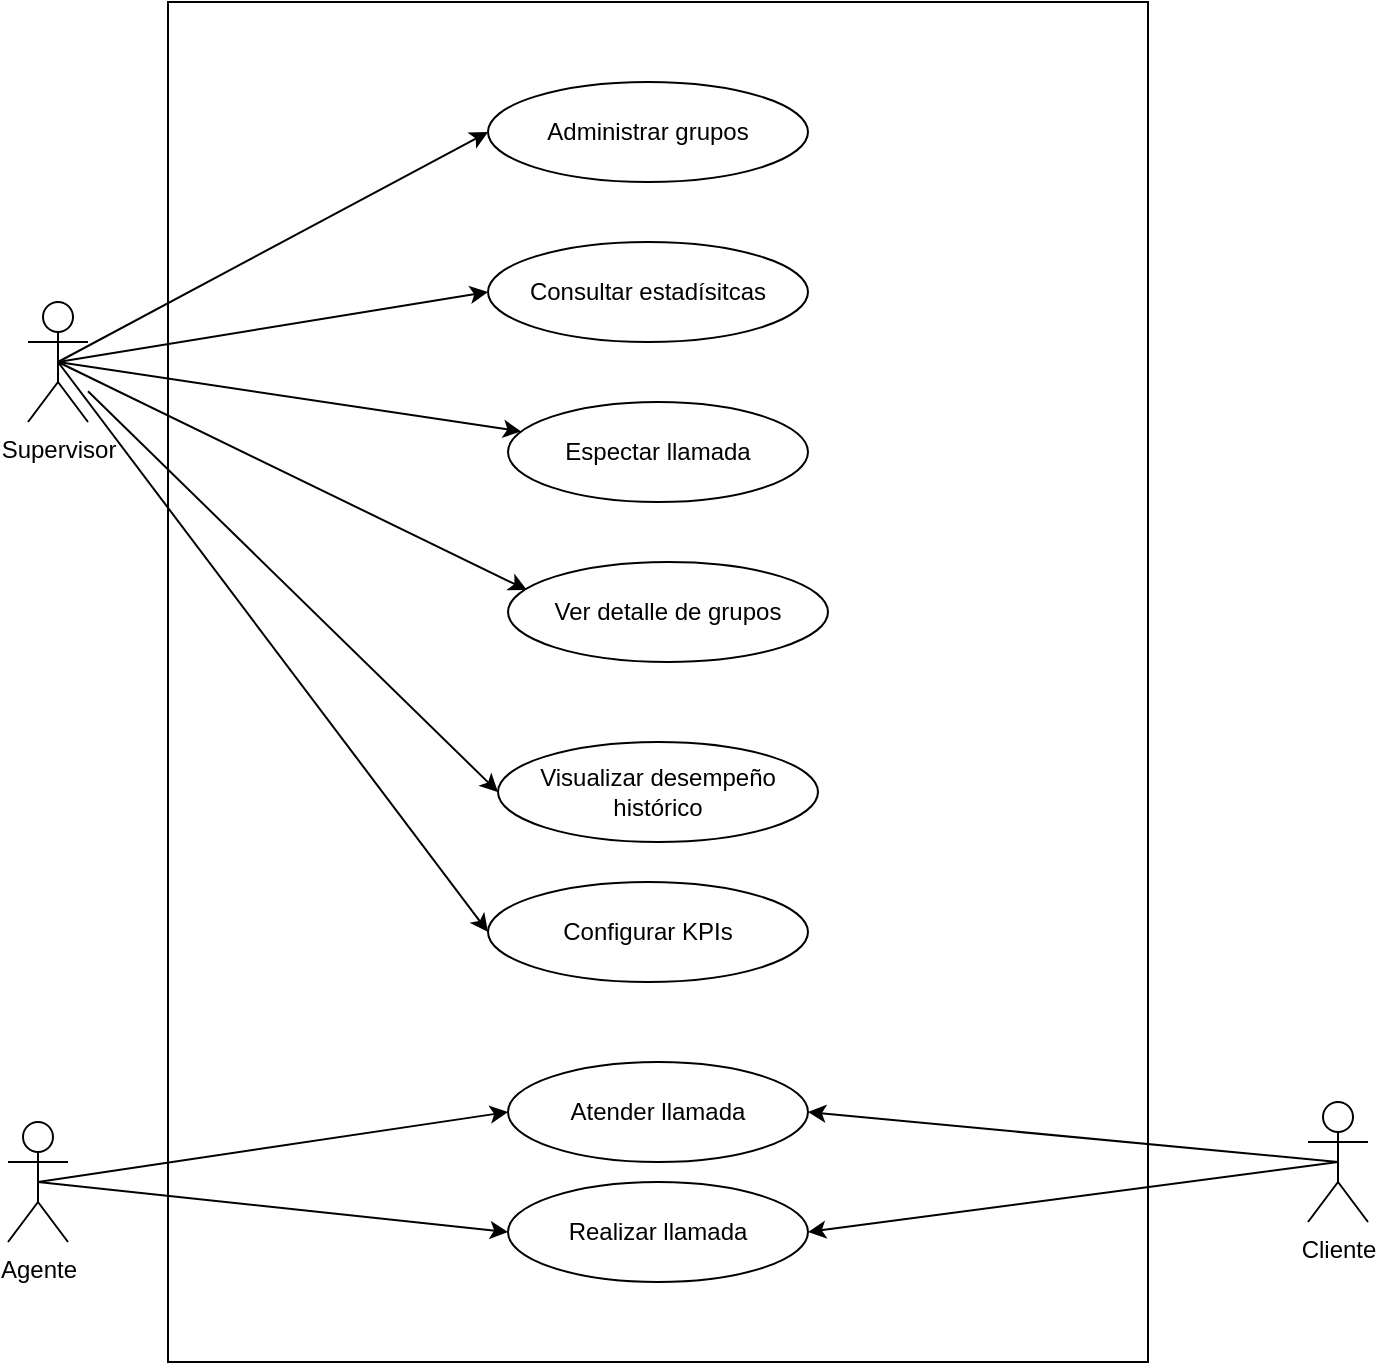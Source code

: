 <mxfile>
    <diagram id="gZ3m0GKaW9vZeY3ZeipH" name="Page-1">
        <mxGraphModel dx="1228" dy="730" grid="1" gridSize="10" guides="1" tooltips="1" connect="1" arrows="1" fold="1" page="1" pageScale="1" pageWidth="827" pageHeight="1169" math="0" shadow="0">
            <root>
                <mxCell id="0"/>
                <mxCell id="1" parent="0"/>
                <mxCell id="2" value="" style="whiteSpace=wrap;html=1;" vertex="1" parent="1">
                    <mxGeometry x="140" y="780" width="490" height="680" as="geometry"/>
                </mxCell>
                <mxCell id="3" style="edgeStyle=none;html=1;exitX=0.5;exitY=0.5;exitDx=0;exitDy=0;exitPerimeter=0;entryX=0;entryY=0.5;entryDx=0;entryDy=0;" edge="1" parent="1" source="5" target="12">
                    <mxGeometry relative="1" as="geometry"/>
                </mxCell>
                <mxCell id="4" style="edgeStyle=none;html=1;exitX=0.5;exitY=0.5;exitDx=0;exitDy=0;exitPerimeter=0;entryX=0;entryY=0.5;entryDx=0;entryDy=0;" edge="1" parent="1" source="5" target="13">
                    <mxGeometry relative="1" as="geometry"/>
                </mxCell>
                <mxCell id="5" value="Agente" style="shape=umlActor;verticalLabelPosition=bottom;verticalAlign=top;html=1;" vertex="1" parent="1">
                    <mxGeometry x="60" y="1340" width="30" height="60" as="geometry"/>
                </mxCell>
                <mxCell id="6" style="edgeStyle=none;html=1;exitX=0.5;exitY=0.5;exitDx=0;exitDy=0;exitPerimeter=0;entryX=0;entryY=0.5;entryDx=0;entryDy=0;" edge="1" parent="1" source="8" target="14">
                    <mxGeometry relative="1" as="geometry"/>
                </mxCell>
                <mxCell id="7" style="edgeStyle=none;html=1;exitX=0.5;exitY=0.5;exitDx=0;exitDy=0;exitPerimeter=0;entryX=0;entryY=0.5;entryDx=0;entryDy=0;" edge="1" parent="1" source="8" target="16">
                    <mxGeometry relative="1" as="geometry"/>
                </mxCell>
                <mxCell id="23" style="edgeStyle=none;html=1;exitX=0.5;exitY=0.5;exitDx=0;exitDy=0;exitPerimeter=0;" edge="1" parent="1" source="8" target="22">
                    <mxGeometry relative="1" as="geometry"/>
                </mxCell>
                <mxCell id="27" style="edgeStyle=none;html=1;entryX=0;entryY=0.5;entryDx=0;entryDy=0;" edge="1" parent="1" source="8" target="24">
                    <mxGeometry relative="1" as="geometry"/>
                </mxCell>
                <mxCell id="30" style="edgeStyle=none;html=1;exitX=0.5;exitY=0.5;exitDx=0;exitDy=0;exitPerimeter=0;entryX=0;entryY=0.5;entryDx=0;entryDy=0;" edge="1" parent="1" source="8" target="29">
                    <mxGeometry relative="1" as="geometry"/>
                </mxCell>
                <mxCell id="8" value="Supervisor" style="shape=umlActor;verticalLabelPosition=bottom;verticalAlign=top;html=1;" vertex="1" parent="1">
                    <mxGeometry x="70" y="930" width="30" height="60" as="geometry"/>
                </mxCell>
                <mxCell id="9" style="edgeStyle=none;html=1;exitX=0.5;exitY=0.5;exitDx=0;exitDy=0;exitPerimeter=0;entryX=1;entryY=0.5;entryDx=0;entryDy=0;" edge="1" parent="1" source="11" target="12">
                    <mxGeometry relative="1" as="geometry"/>
                </mxCell>
                <mxCell id="10" style="edgeStyle=none;html=1;exitX=0.5;exitY=0.5;exitDx=0;exitDy=0;exitPerimeter=0;entryX=1;entryY=0.5;entryDx=0;entryDy=0;" edge="1" parent="1" source="11" target="13">
                    <mxGeometry relative="1" as="geometry"/>
                </mxCell>
                <mxCell id="11" value="Cliente" style="shape=umlActor;verticalLabelPosition=bottom;verticalAlign=top;html=1;" vertex="1" parent="1">
                    <mxGeometry x="710" y="1330" width="30" height="60" as="geometry"/>
                </mxCell>
                <mxCell id="12" value="Realizar llamada" style="ellipse;whiteSpace=wrap;html=1;" vertex="1" parent="1">
                    <mxGeometry x="310" y="1370" width="150" height="50" as="geometry"/>
                </mxCell>
                <mxCell id="13" value="Atender llamada" style="ellipse;whiteSpace=wrap;html=1;" vertex="1" parent="1">
                    <mxGeometry x="310" y="1310" width="150" height="50" as="geometry"/>
                </mxCell>
                <mxCell id="14" value="Administrar grupos" style="ellipse;whiteSpace=wrap;html=1;" vertex="1" parent="1">
                    <mxGeometry x="300" y="820" width="160" height="50" as="geometry"/>
                </mxCell>
                <mxCell id="15" value="Ver detalle de grupos" style="ellipse;whiteSpace=wrap;html=1;" vertex="1" parent="1">
                    <mxGeometry x="310" y="1060" width="160" height="50" as="geometry"/>
                </mxCell>
                <mxCell id="16" value="Consultar estadísitcas" style="ellipse;whiteSpace=wrap;html=1;" vertex="1" parent="1">
                    <mxGeometry x="300" y="900" width="160" height="50" as="geometry"/>
                </mxCell>
                <mxCell id="17" value="" style="endArrow=classic;html=1;exitX=0.5;exitY=0.5;exitDx=0;exitDy=0;exitPerimeter=0;entryX=0.059;entryY=0.28;entryDx=0;entryDy=0;entryPerimeter=0;" edge="1" parent="1" source="8" target="15">
                    <mxGeometry width="50" height="50" relative="1" as="geometry">
                        <mxPoint x="150" y="820" as="sourcePoint"/>
                        <mxPoint x="200" y="770" as="targetPoint"/>
                    </mxGeometry>
                </mxCell>
                <mxCell id="22" value="Espectar llamada" style="ellipse;whiteSpace=wrap;html=1;" vertex="1" parent="1">
                    <mxGeometry x="310" y="980" width="150" height="50" as="geometry"/>
                </mxCell>
                <mxCell id="24" value="Visualizar desempeño histórico" style="ellipse;whiteSpace=wrap;html=1;" vertex="1" parent="1">
                    <mxGeometry x="305" y="1150" width="160" height="50" as="geometry"/>
                </mxCell>
                <mxCell id="29" value="Configurar KPIs" style="ellipse;whiteSpace=wrap;html=1;" vertex="1" parent="1">
                    <mxGeometry x="300" y="1220" width="160" height="50" as="geometry"/>
                </mxCell>
            </root>
        </mxGraphModel>
    </diagram>
</mxfile>